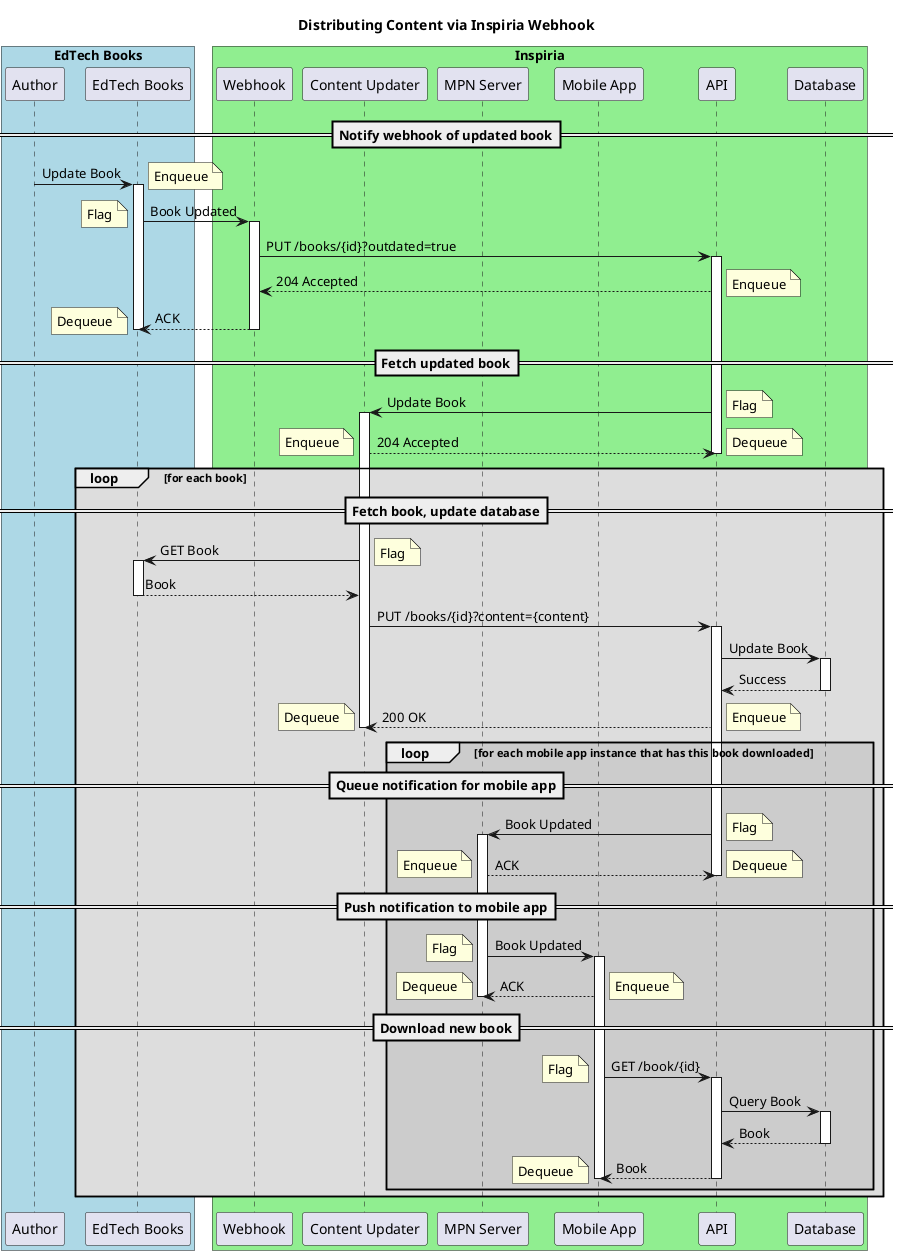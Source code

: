 @startuml

title Distributing Content via Inspiria Webhook

box "EdTech Books" #LightBlue
    participant "Author" as author
    participant "EdTech Books" as edTechBooks
end box

box "Inspiria" #LightGreen
    participant "Webhook" as webhook
    participant "Content Updater" as contentUpdater
    participant "MPN Server" as mpnServer
    participant "Mobile App" as mobileApp
    participant "API" as api
    participant "Database" as database
end box

==Notify webhook of updated book==
author -> edTechBooks++: Update Book
note right: Enqueue
edTechBooks -> webhook++: Book Updated
note left: Flag
webhook -> api++: PUT /books/{id}?outdated=true
api --> webhook: 204 Accepted
note right: Enqueue
webhook --> edTechBooks--: ACK
note left: Dequeue
deactivate edTechBooks
==Fetch updated book==
api -> contentUpdater++: Update Book
note right: Flag
contentUpdater --> api: 204 Accepted
note left: Enqueue
note right: Dequeue
deactivate api
loop #DDDDDD for each book
    ==Fetch book, update database==
    contentUpdater -> edTechBooks++: GET Book
    note right: Flag
    edTechBooks --> contentUpdater--: Book
    contentUpdater -> api++: PUT /books/{id}?content={content}
    api -> database++: Update Book
    database --> api--: Success
    api --> contentUpdater: 200 OK
    note left: Dequeue
    note right: Enqueue
    deactivate contentUpdater
    loop #CCCCCC for each mobile app instance that has this book downloaded
        ==Queue notification for mobile app==
        api -> mpnServer++: Book Updated
        note right: Flag
        mpnServer --> api: ACK
        note left: Enqueue
        note right: Dequeue
        deactivate api
        ==Push notification to mobile app==
        mpnServer -> mobileApp++: Book Updated
        note left: Flag
        mobileApp --> mpnServer: ACK
        note right: Enqueue
        note left: Dequeue
        deactivate mpnServer
        ==Download new book==
        mobileApp -> api++: GET /book/{id}
        note left: Flag
        api -> database++: Query Book
        database --> api--: Book
        api --> mobileApp--: Book
        note left: Dequeue
        deactivate mobileApp
    end
end
@enduml